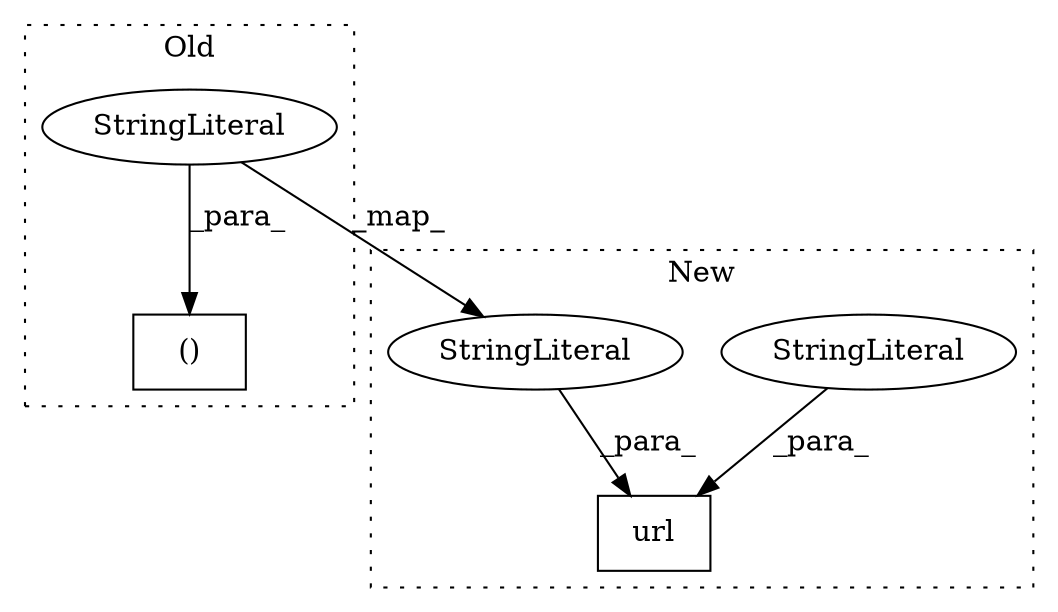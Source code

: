 digraph G {
subgraph cluster0 {
1 [label="()" a="106" s="936" l="44" shape="box"];
5 [label="StringLiteral" a="45" s="936" l="14" shape="ellipse"];
label = "Old";
style="dotted";
}
subgraph cluster1 {
2 [label="url" a="32" s="830,880" l="4,1" shape="box"];
3 [label="StringLiteral" a="45" s="867" l="13" shape="ellipse"];
4 [label="StringLiteral" a="45" s="834" l="14" shape="ellipse"];
label = "New";
style="dotted";
}
3 -> 2 [label="_para_"];
4 -> 2 [label="_para_"];
5 -> 1 [label="_para_"];
5 -> 4 [label="_map_"];
}